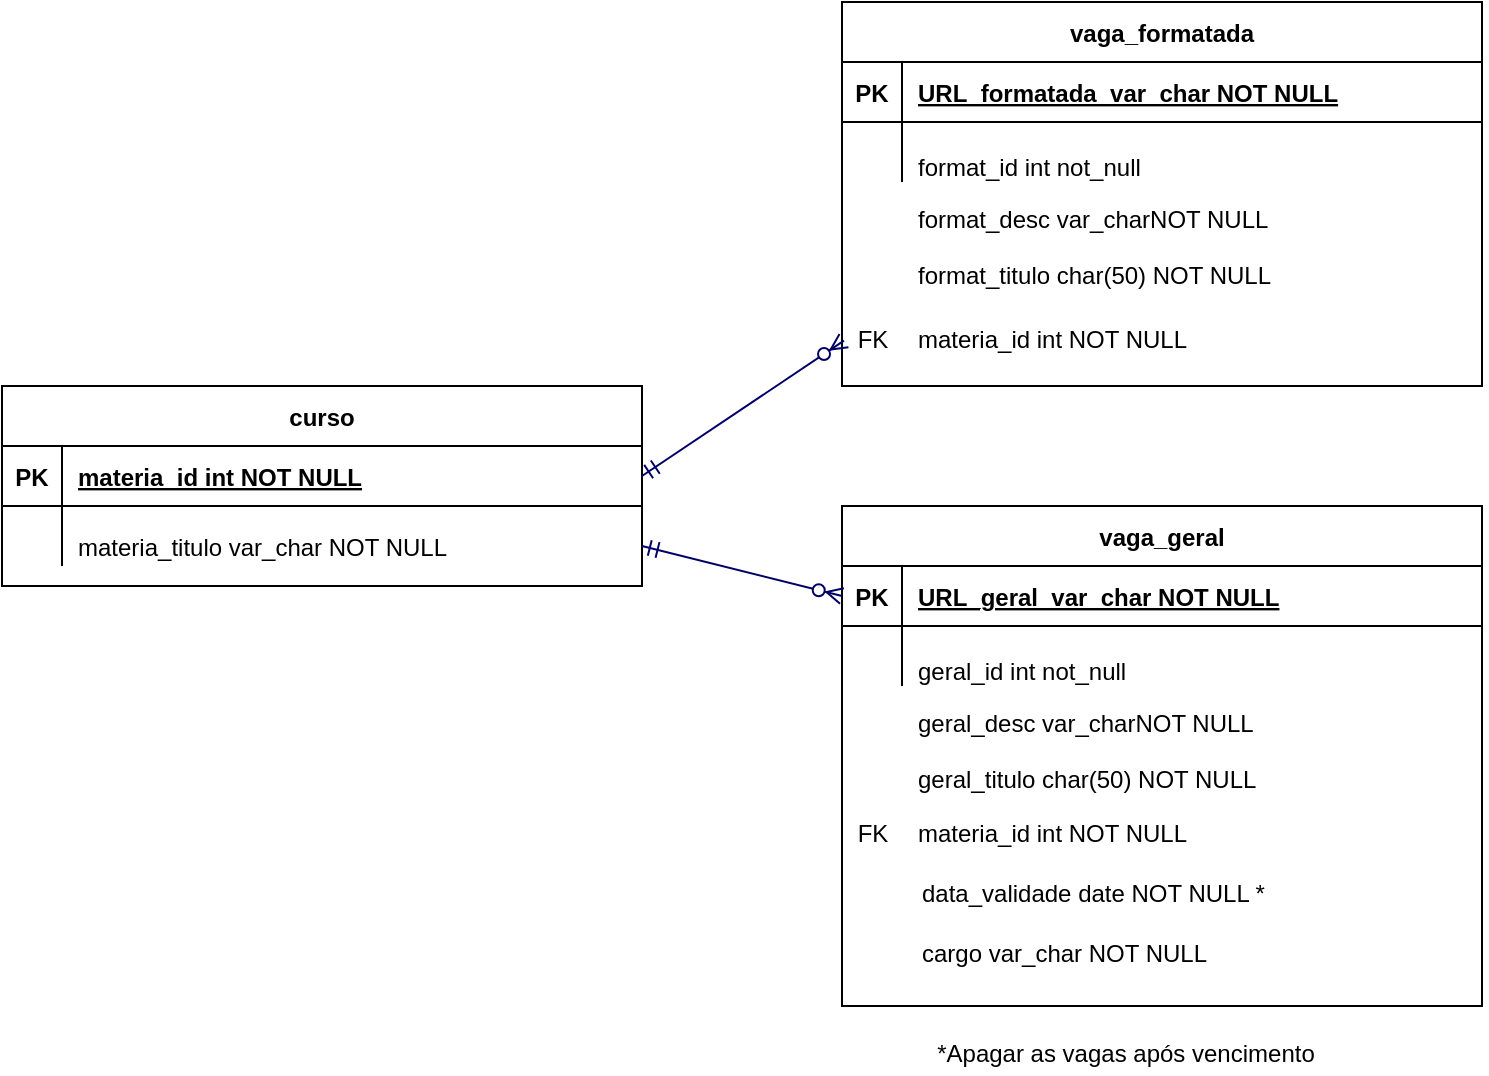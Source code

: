 <mxfile version="15.0.6" type="github" pages="4">
  <diagram id="czYuIRbQ6l2w0m3v4Nq1" name="MER">
    <mxGraphModel dx="1385" dy="659" grid="1" gridSize="10" guides="1" tooltips="1" connect="1" arrows="1" fold="1" page="1" pageScale="1" pageWidth="850" pageHeight="1100" math="0" shadow="0">
      <root>
        <mxCell id="0" />
        <mxCell id="1" parent="0" />
        <mxCell id="hlGLuwuzqGQmsSktjfiK-1" value="vaga_geral" style="shape=table;startSize=30;container=1;collapsible=1;childLayout=tableLayout;fixedRows=1;rowLines=0;fontStyle=1;align=center;resizeLast=1;" parent="1" vertex="1">
          <mxGeometry x="460" y="400" width="320" height="250" as="geometry">
            <mxRectangle x="120" y="120" width="100" height="30" as="alternateBounds" />
          </mxGeometry>
        </mxCell>
        <mxCell id="hlGLuwuzqGQmsSktjfiK-2" value="" style="shape=partialRectangle;collapsible=0;dropTarget=0;pointerEvents=0;fillColor=none;points=[[0,0.5],[1,0.5]];portConstraint=eastwest;top=0;left=0;right=0;bottom=1;" parent="hlGLuwuzqGQmsSktjfiK-1" vertex="1">
          <mxGeometry y="30" width="320" height="30" as="geometry" />
        </mxCell>
        <mxCell id="hlGLuwuzqGQmsSktjfiK-3" value="PK" style="shape=partialRectangle;overflow=hidden;connectable=0;fillColor=none;top=0;left=0;bottom=0;right=0;fontStyle=1;" parent="hlGLuwuzqGQmsSktjfiK-2" vertex="1">
          <mxGeometry width="30" height="30" as="geometry" />
        </mxCell>
        <mxCell id="hlGLuwuzqGQmsSktjfiK-4" value="URL_geral  var_char NOT NULL " style="shape=partialRectangle;overflow=hidden;connectable=0;fillColor=none;top=0;left=0;bottom=0;right=0;align=left;spacingLeft=6;fontStyle=5;" parent="hlGLuwuzqGQmsSktjfiK-2" vertex="1">
          <mxGeometry x="30" width="290" height="30" as="geometry" />
        </mxCell>
        <mxCell id="hlGLuwuzqGQmsSktjfiK-5" value="" style="shape=partialRectangle;collapsible=0;dropTarget=0;pointerEvents=0;fillColor=none;points=[[0,0.5],[1,0.5]];portConstraint=eastwest;top=0;left=0;right=0;bottom=0;" parent="hlGLuwuzqGQmsSktjfiK-1" vertex="1">
          <mxGeometry y="60" width="320" height="30" as="geometry" />
        </mxCell>
        <mxCell id="hlGLuwuzqGQmsSktjfiK-6" value="" style="shape=partialRectangle;overflow=hidden;connectable=0;fillColor=none;top=0;left=0;bottom=0;right=0;" parent="hlGLuwuzqGQmsSktjfiK-5" vertex="1">
          <mxGeometry width="30" height="30" as="geometry" />
        </mxCell>
        <mxCell id="hlGLuwuzqGQmsSktjfiK-7" value="" style="shape=partialRectangle;overflow=hidden;connectable=0;fillColor=none;top=0;left=0;bottom=0;right=0;align=left;spacingLeft=6;" parent="hlGLuwuzqGQmsSktjfiK-5" vertex="1">
          <mxGeometry x="30" width="290" height="30" as="geometry" />
        </mxCell>
        <mxCell id="hlGLuwuzqGQmsSktjfiK-8" value="geral_desc var_charNOT NULL" style="shape=partialRectangle;overflow=hidden;connectable=0;fillColor=none;top=0;left=0;bottom=0;right=0;align=left;spacingLeft=6;" parent="1" vertex="1">
          <mxGeometry x="490" y="493" width="290" height="30" as="geometry" />
        </mxCell>
        <mxCell id="hlGLuwuzqGQmsSktjfiK-9" value="geral_titulo char(50) NOT NULL" style="shape=partialRectangle;overflow=hidden;connectable=0;fillColor=none;top=0;left=0;bottom=0;right=0;align=left;spacingLeft=6;" parent="1" vertex="1">
          <mxGeometry x="490" y="521" width="290" height="30" as="geometry" />
        </mxCell>
        <mxCell id="hlGLuwuzqGQmsSktjfiK-10" value="geral_id int not_null" style="shape=partialRectangle;overflow=hidden;connectable=0;fillColor=none;top=0;left=0;bottom=0;right=0;align=left;spacingLeft=6;" parent="1" vertex="1">
          <mxGeometry x="490" y="467" width="290" height="30" as="geometry" />
        </mxCell>
        <mxCell id="hlGLuwuzqGQmsSktjfiK-11" value="vaga_formatada" style="shape=table;startSize=30;container=1;collapsible=1;childLayout=tableLayout;fixedRows=1;rowLines=0;fontStyle=1;align=center;resizeLast=1;" parent="1" vertex="1">
          <mxGeometry x="460" y="148" width="320" height="192" as="geometry">
            <mxRectangle x="120" y="120" width="100" height="30" as="alternateBounds" />
          </mxGeometry>
        </mxCell>
        <mxCell id="hlGLuwuzqGQmsSktjfiK-12" value="" style="shape=partialRectangle;collapsible=0;dropTarget=0;pointerEvents=0;fillColor=none;points=[[0,0.5],[1,0.5]];portConstraint=eastwest;top=0;left=0;right=0;bottom=1;" parent="hlGLuwuzqGQmsSktjfiK-11" vertex="1">
          <mxGeometry y="30" width="320" height="30" as="geometry" />
        </mxCell>
        <mxCell id="hlGLuwuzqGQmsSktjfiK-13" value="PK" style="shape=partialRectangle;overflow=hidden;connectable=0;fillColor=none;top=0;left=0;bottom=0;right=0;fontStyle=1;" parent="hlGLuwuzqGQmsSktjfiK-12" vertex="1">
          <mxGeometry width="30" height="30" as="geometry" />
        </mxCell>
        <mxCell id="hlGLuwuzqGQmsSktjfiK-14" value="URL_formatada  var_char NOT NULL " style="shape=partialRectangle;overflow=hidden;connectable=0;fillColor=none;top=0;left=0;bottom=0;right=0;align=left;spacingLeft=6;fontStyle=5;" parent="hlGLuwuzqGQmsSktjfiK-12" vertex="1">
          <mxGeometry x="30" width="290" height="30" as="geometry" />
        </mxCell>
        <mxCell id="hlGLuwuzqGQmsSktjfiK-15" value="" style="shape=partialRectangle;collapsible=0;dropTarget=0;pointerEvents=0;fillColor=none;points=[[0,0.5],[1,0.5]];portConstraint=eastwest;top=0;left=0;right=0;bottom=0;" parent="hlGLuwuzqGQmsSktjfiK-11" vertex="1">
          <mxGeometry y="60" width="320" height="30" as="geometry" />
        </mxCell>
        <mxCell id="hlGLuwuzqGQmsSktjfiK-16" value="" style="shape=partialRectangle;overflow=hidden;connectable=0;fillColor=none;top=0;left=0;bottom=0;right=0;" parent="hlGLuwuzqGQmsSktjfiK-15" vertex="1">
          <mxGeometry width="30" height="30" as="geometry" />
        </mxCell>
        <mxCell id="hlGLuwuzqGQmsSktjfiK-17" value="" style="shape=partialRectangle;overflow=hidden;connectable=0;fillColor=none;top=0;left=0;bottom=0;right=0;align=left;spacingLeft=6;" parent="hlGLuwuzqGQmsSktjfiK-15" vertex="1">
          <mxGeometry x="30" width="290" height="30" as="geometry" />
        </mxCell>
        <mxCell id="hlGLuwuzqGQmsSktjfiK-18" value="format_desc var_charNOT NULL" style="shape=partialRectangle;overflow=hidden;connectable=0;fillColor=none;top=0;left=0;bottom=0;right=0;align=left;spacingLeft=6;" parent="1" vertex="1">
          <mxGeometry x="490" y="241" width="290" height="30" as="geometry" />
        </mxCell>
        <mxCell id="hlGLuwuzqGQmsSktjfiK-19" value="format_titulo char(50) NOT NULL" style="shape=partialRectangle;overflow=hidden;connectable=0;fillColor=none;top=0;left=0;bottom=0;right=0;align=left;spacingLeft=6;" parent="1" vertex="1">
          <mxGeometry x="490" y="269" width="290" height="30" as="geometry" />
        </mxCell>
        <mxCell id="hlGLuwuzqGQmsSktjfiK-20" value="format_id int not_null" style="shape=partialRectangle;overflow=hidden;connectable=0;fillColor=none;top=0;left=0;bottom=0;right=0;align=left;spacingLeft=6;" parent="1" vertex="1">
          <mxGeometry x="490" y="215" width="290" height="30" as="geometry" />
        </mxCell>
        <mxCell id="hlGLuwuzqGQmsSktjfiK-21" value="curso" style="shape=table;startSize=30;container=1;collapsible=1;childLayout=tableLayout;fixedRows=1;rowLines=0;fontStyle=1;align=center;resizeLast=1;" parent="1" vertex="1">
          <mxGeometry x="40" y="340" width="320" height="100" as="geometry">
            <mxRectangle x="120" y="120" width="100" height="30" as="alternateBounds" />
          </mxGeometry>
        </mxCell>
        <mxCell id="hlGLuwuzqGQmsSktjfiK-22" value="" style="shape=partialRectangle;collapsible=0;dropTarget=0;pointerEvents=0;fillColor=none;points=[[0,0.5],[1,0.5]];portConstraint=eastwest;top=0;left=0;right=0;bottom=1;" parent="hlGLuwuzqGQmsSktjfiK-21" vertex="1">
          <mxGeometry y="30" width="320" height="30" as="geometry" />
        </mxCell>
        <mxCell id="hlGLuwuzqGQmsSktjfiK-23" value="PK" style="shape=partialRectangle;overflow=hidden;connectable=0;fillColor=none;top=0;left=0;bottom=0;right=0;fontStyle=1;" parent="hlGLuwuzqGQmsSktjfiK-22" vertex="1">
          <mxGeometry width="30" height="30" as="geometry" />
        </mxCell>
        <mxCell id="hlGLuwuzqGQmsSktjfiK-24" value="materia_id int NOT NULL" style="shape=partialRectangle;overflow=hidden;connectable=0;fillColor=none;top=0;left=0;bottom=0;right=0;align=left;spacingLeft=6;fontStyle=5;" parent="hlGLuwuzqGQmsSktjfiK-22" vertex="1">
          <mxGeometry x="30" width="290" height="30" as="geometry" />
        </mxCell>
        <mxCell id="hlGLuwuzqGQmsSktjfiK-25" value="" style="shape=partialRectangle;collapsible=0;dropTarget=0;pointerEvents=0;fillColor=none;points=[[0,0.5],[1,0.5]];portConstraint=eastwest;top=0;left=0;right=0;bottom=0;" parent="hlGLuwuzqGQmsSktjfiK-21" vertex="1">
          <mxGeometry y="60" width="320" height="30" as="geometry" />
        </mxCell>
        <mxCell id="hlGLuwuzqGQmsSktjfiK-26" value="" style="shape=partialRectangle;overflow=hidden;connectable=0;fillColor=none;top=0;left=0;bottom=0;right=0;" parent="hlGLuwuzqGQmsSktjfiK-25" vertex="1">
          <mxGeometry width="30" height="30" as="geometry" />
        </mxCell>
        <mxCell id="hlGLuwuzqGQmsSktjfiK-27" value="" style="shape=partialRectangle;overflow=hidden;connectable=0;fillColor=none;top=0;left=0;bottom=0;right=0;align=left;spacingLeft=6;" parent="hlGLuwuzqGQmsSktjfiK-25" vertex="1">
          <mxGeometry x="30" width="290" height="30" as="geometry" />
        </mxCell>
        <mxCell id="hlGLuwuzqGQmsSktjfiK-28" value="materia_id int NOT NULL" style="shape=partialRectangle;overflow=hidden;connectable=0;fillColor=none;top=0;left=0;bottom=0;right=0;align=left;spacingLeft=6;" parent="1" vertex="1">
          <mxGeometry x="490" y="548" width="290" height="30" as="geometry" />
        </mxCell>
        <mxCell id="hlGLuwuzqGQmsSktjfiK-29" value="FK" style="text;html=1;align=center;verticalAlign=middle;resizable=0;points=[];autosize=1;strokeColor=none;" parent="1" vertex="1">
          <mxGeometry x="460" y="554" width="30" height="20" as="geometry" />
        </mxCell>
        <mxCell id="hlGLuwuzqGQmsSktjfiK-30" value="materia_id int NOT NULL" style="shape=partialRectangle;overflow=hidden;connectable=0;fillColor=none;top=0;left=0;bottom=0;right=0;align=left;spacingLeft=6;" parent="1" vertex="1">
          <mxGeometry x="490" y="301" width="290" height="30" as="geometry" />
        </mxCell>
        <mxCell id="hlGLuwuzqGQmsSktjfiK-31" value="FK" style="text;html=1;align=center;verticalAlign=middle;resizable=0;points=[];autosize=1;strokeColor=none;" parent="1" vertex="1">
          <mxGeometry x="460" y="307" width="30" height="20" as="geometry" />
        </mxCell>
        <mxCell id="R3ozqUevTF7wbkg006Hf-2" value="data_validade date NOT NULL *" style="shape=partialRectangle;overflow=hidden;connectable=0;fillColor=none;top=0;left=0;bottom=0;right=0;align=left;spacingLeft=6;" parent="1" vertex="1">
          <mxGeometry x="492" y="578" width="290" height="30" as="geometry" />
        </mxCell>
        <mxCell id="R3ozqUevTF7wbkg006Hf-3" value="*Apagar as vagas após vencimento" style="text;html=1;strokeColor=none;fillColor=none;align=center;verticalAlign=middle;whiteSpace=wrap;rounded=0;" parent="1" vertex="1">
          <mxGeometry x="492" y="664" width="220" height="20" as="geometry" />
        </mxCell>
        <mxCell id="rCnXIu9rss3aTeOQ9NVy-1" value="materia_titulo var_char NOT NULL" style="shape=partialRectangle;overflow=hidden;connectable=0;fillColor=none;top=0;left=0;bottom=0;right=0;align=left;spacingLeft=6;" parent="1" vertex="1">
          <mxGeometry x="70" y="405" width="290" height="30" as="geometry" />
        </mxCell>
        <mxCell id="pCmWFzZ8pjuEXUEqFDOf-1" value="cargo var_char NOT NULL" style="shape=partialRectangle;overflow=hidden;connectable=0;fillColor=none;top=0;left=0;bottom=0;right=0;align=left;spacingLeft=6;" parent="1" vertex="1">
          <mxGeometry x="492" y="608" width="290" height="30" as="geometry" />
        </mxCell>
        <mxCell id="zHBVvSDw4twC0zRW19pt-10" style="edgeStyle=none;rounded=0;html=1;startArrow=ERmandOne;startFill=0;endArrow=ERzeroToMany;endFill=1;jettySize=auto;orthogonalLoop=1;strokeColor=#000066;fontSize=13;entryX=0.033;entryY=0.517;entryDx=0;entryDy=0;entryPerimeter=0;exitX=1;exitY=0.5;exitDx=0;exitDy=0;" edge="1" parent="1" source="hlGLuwuzqGQmsSktjfiK-22" target="hlGLuwuzqGQmsSktjfiK-31">
          <mxGeometry relative="1" as="geometry">
            <mxPoint x="460" y="270" as="sourcePoint" />
            <mxPoint x="430" y="390" as="targetPoint" />
            <Array as="points" />
          </mxGeometry>
        </mxCell>
        <mxCell id="zHBVvSDw4twC0zRW19pt-11" style="edgeStyle=none;rounded=0;html=1;startArrow=ERmandOne;startFill=0;endArrow=ERzeroToMany;endFill=1;jettySize=auto;orthogonalLoop=1;strokeColor=#000066;fontSize=13;entryX=0;entryY=0.5;entryDx=0;entryDy=0;" edge="1" parent="1" target="hlGLuwuzqGQmsSktjfiK-2">
          <mxGeometry relative="1" as="geometry">
            <mxPoint x="360" y="420" as="sourcePoint" />
            <mxPoint x="470.99" y="327.34" as="targetPoint" />
            <Array as="points" />
          </mxGeometry>
        </mxCell>
      </root>
    </mxGraphModel>
  </diagram>
  <diagram id="5HQZHZXI6CJOZLei4cRY" name="Caso de uso">
    <mxGraphModel dx="1185" dy="659" grid="1" gridSize="10" guides="1" tooltips="1" connect="1" arrows="1" fold="1" page="1" pageScale="1" pageWidth="850" pageHeight="1100" math="0" shadow="0">
      <root>
        <mxCell id="19ek_G5kQp1LX_UoxI3b-0" />
        <mxCell id="19ek_G5kQp1LX_UoxI3b-1" parent="19ek_G5kQp1LX_UoxI3b-0" />
        <mxCell id="v95JeKkRksGh9sBzTp4K-0" value="" style="rounded=1;whiteSpace=wrap;html=1;" parent="19ek_G5kQp1LX_UoxI3b-1" vertex="1">
          <mxGeometry x="340" y="180" width="210" height="390" as="geometry" />
        </mxCell>
        <mxCell id="DesbnE-GQGL-AsB6o-nn-5" style="edgeStyle=orthogonalEdgeStyle;rounded=0;orthogonalLoop=1;jettySize=auto;html=1;entryX=1;entryY=0.5;entryDx=0;entryDy=0;" parent="19ek_G5kQp1LX_UoxI3b-1" source="v95JeKkRksGh9sBzTp4K-1" target="v95JeKkRksGh9sBzTp4K-8" edge="1">
          <mxGeometry relative="1" as="geometry" />
        </mxCell>
        <mxCell id="v95JeKkRksGh9sBzTp4K-1" value="&lt;div&gt;candidato&lt;/div&gt;" style="shape=umlActor;verticalLabelPosition=bottom;verticalAlign=top;html=1;outlineConnect=0;" parent="19ek_G5kQp1LX_UoxI3b-1" vertex="1">
          <mxGeometry x="660" y="250" width="30" height="60" as="geometry" />
        </mxCell>
        <mxCell id="DesbnE-GQGL-AsB6o-nn-7" style="edgeStyle=orthogonalEdgeStyle;rounded=0;orthogonalLoop=1;jettySize=auto;html=1;entryX=0.5;entryY=1;entryDx=0;entryDy=0;" parent="19ek_G5kQp1LX_UoxI3b-1" source="v95JeKkRksGh9sBzTp4K-3" target="v95JeKkRksGh9sBzTp4K-8" edge="1">
          <mxGeometry relative="1" as="geometry" />
        </mxCell>
        <mxCell id="v95JeKkRksGh9sBzTp4K-3" value="/" style="ellipse;whiteSpace=wrap;html=1;" parent="19ek_G5kQp1LX_UoxI3b-1" vertex="1">
          <mxGeometry x="385.5" y="360" width="120" height="60" as="geometry" />
        </mxCell>
        <mxCell id="v95JeKkRksGh9sBzTp4K-6" value="TecBusca" style="text;html=1;strokeColor=none;fillColor=none;align=center;verticalAlign=middle;whiteSpace=wrap;rounded=0;" parent="19ek_G5kQp1LX_UoxI3b-1" vertex="1">
          <mxGeometry x="400" y="200" width="90" height="20" as="geometry" />
        </mxCell>
        <mxCell id="v95JeKkRksGh9sBzTp4K-7" value="&lt;div&gt;Visualizar&lt;/div&gt;&lt;div&gt;vagas&lt;/div&gt;" style="text;html=1;strokeColor=none;fillColor=none;align=center;verticalAlign=middle;whiteSpace=wrap;rounded=0;" parent="19ek_G5kQp1LX_UoxI3b-1" vertex="1">
          <mxGeometry x="402.5" y="376" width="90" height="30" as="geometry" />
        </mxCell>
        <mxCell id="v95JeKkRksGh9sBzTp4K-8" value="" style="ellipse;whiteSpace=wrap;html=1;" parent="19ek_G5kQp1LX_UoxI3b-1" vertex="1">
          <mxGeometry x="385" y="250" width="120" height="60" as="geometry" />
        </mxCell>
        <mxCell id="v95JeKkRksGh9sBzTp4K-9" value="Pesquisar vagas" style="text;html=1;strokeColor=none;fillColor=none;align=center;verticalAlign=middle;whiteSpace=wrap;rounded=0;" parent="19ek_G5kQp1LX_UoxI3b-1" vertex="1">
          <mxGeometry x="400" y="260" width="90" height="40" as="geometry" />
        </mxCell>
        <mxCell id="DesbnE-GQGL-AsB6o-nn-8" style="edgeStyle=orthogonalEdgeStyle;rounded=0;orthogonalLoop=1;jettySize=auto;html=1;entryX=0;entryY=0.5;entryDx=0;entryDy=0;" parent="19ek_G5kQp1LX_UoxI3b-1" source="DesbnE-GQGL-AsB6o-nn-0" target="DesbnE-GQGL-AsB6o-nn-1" edge="1">
          <mxGeometry relative="1" as="geometry" />
        </mxCell>
        <mxCell id="DesbnE-GQGL-AsB6o-nn-0" value="Sistema" style="shape=umlActor;verticalLabelPosition=bottom;verticalAlign=top;html=1;outlineConnect=0;" parent="19ek_G5kQp1LX_UoxI3b-1" vertex="1">
          <mxGeometry x="160" y="470" width="30" height="60" as="geometry" />
        </mxCell>
        <mxCell id="DesbnE-GQGL-AsB6o-nn-1" value="" style="ellipse;whiteSpace=wrap;html=1;" parent="19ek_G5kQp1LX_UoxI3b-1" vertex="1">
          <mxGeometry x="390" y="470" width="115" height="60" as="geometry" />
        </mxCell>
        <mxCell id="DesbnE-GQGL-AsB6o-nn-2" value="Cadastrar vagas" style="text;html=1;strokeColor=none;fillColor=none;align=center;verticalAlign=middle;whiteSpace=wrap;rounded=0;" parent="19ek_G5kQp1LX_UoxI3b-1" vertex="1">
          <mxGeometry x="400" y="480" width="90" height="40" as="geometry" />
        </mxCell>
      </root>
    </mxGraphModel>
  </diagram>
  <diagram id="tID1n13CGh0lt_Elbe-U" name="Diagrama de atividades">
    <mxGraphModel dx="1822" dy="791" grid="1" gridSize="10" guides="1" tooltips="1" connect="1" arrows="1" fold="1" page="0" pageScale="1" pageWidth="850" pageHeight="1100" math="0" shadow="0">
      <root>
        <mxCell id="aurPjL6bR6JKtBZm8IZp-0" />
        <mxCell id="aurPjL6bR6JKtBZm8IZp-1" parent="aurPjL6bR6JKtBZm8IZp-0" />
        <mxCell id="aurPjL6bR6JKtBZm8IZp-7" value="" style="shape=table;startSize=0;container=1;collapsible=0;childLayout=tableLayout;" parent="aurPjL6bR6JKtBZm8IZp-1" vertex="1">
          <mxGeometry x="-80" y="102" width="920" height="658" as="geometry" />
        </mxCell>
        <mxCell id="aurPjL6bR6JKtBZm8IZp-8" value="" style="shape=partialRectangle;collapsible=0;dropTarget=0;pointerEvents=0;fillColor=none;top=0;left=0;bottom=0;right=0;points=[[0,0.5],[1,0.5]];portConstraint=eastwest;" parent="aurPjL6bR6JKtBZm8IZp-7" vertex="1">
          <mxGeometry width="920" height="106" as="geometry" />
        </mxCell>
        <mxCell id="aurPjL6bR6JKtBZm8IZp-9" value="&lt;div&gt;&lt;br&gt;&lt;/div&gt;&lt;div&gt;&lt;br&gt;&lt;/div&gt;" style="shape=partialRectangle;html=1;whiteSpace=wrap;connectable=0;overflow=hidden;fillColor=none;top=0;left=0;bottom=0;right=0;pointerEvents=1;" parent="aurPjL6bR6JKtBZm8IZp-8" vertex="1">
          <mxGeometry width="460" height="106" as="geometry" />
        </mxCell>
        <mxCell id="aurPjL6bR6JKtBZm8IZp-10" value="" style="shape=partialRectangle;html=1;whiteSpace=wrap;connectable=0;overflow=hidden;fillColor=none;top=0;left=0;bottom=0;right=0;pointerEvents=1;" parent="aurPjL6bR6JKtBZm8IZp-8" vertex="1">
          <mxGeometry x="460" width="460" height="106" as="geometry" />
        </mxCell>
        <mxCell id="aurPjL6bR6JKtBZm8IZp-12" value="" style="shape=partialRectangle;collapsible=0;dropTarget=0;pointerEvents=0;fillColor=none;top=0;left=0;bottom=0;right=0;points=[[0,0.5],[1,0.5]];portConstraint=eastwest;" parent="aurPjL6bR6JKtBZm8IZp-7" vertex="1">
          <mxGeometry y="106" width="920" height="552" as="geometry" />
        </mxCell>
        <mxCell id="aurPjL6bR6JKtBZm8IZp-13" value="" style="shape=partialRectangle;html=1;whiteSpace=wrap;connectable=0;overflow=hidden;fillColor=none;top=0;left=0;bottom=0;right=0;pointerEvents=1;" parent="aurPjL6bR6JKtBZm8IZp-12" vertex="1">
          <mxGeometry width="460" height="552" as="geometry" />
        </mxCell>
        <mxCell id="aurPjL6bR6JKtBZm8IZp-14" value="" style="shape=partialRectangle;html=1;whiteSpace=wrap;connectable=0;overflow=hidden;fillColor=none;top=0;left=0;bottom=0;right=0;pointerEvents=1;" parent="aurPjL6bR6JKtBZm8IZp-12" vertex="1">
          <mxGeometry x="460" width="460" height="552" as="geometry" />
        </mxCell>
        <mxCell id="lxFaHfnZ8NVm4HfucrU9-0" value="Scrapper" style="text;html=1;strokeColor=none;fillColor=none;align=center;verticalAlign=middle;whiteSpace=wrap;rounded=0;fontSize=14;" parent="aurPjL6bR6JKtBZm8IZp-1" vertex="1">
          <mxGeometry x="-40" y="102" width="390" height="110" as="geometry" />
        </mxCell>
        <mxCell id="lxFaHfnZ8NVm4HfucrU9-1" value="Classificador&lt;span style=&quot;font-weight: normal&quot;&gt;&lt;font style=&quot;font-size: 14px&quot;&gt; &lt;font style=&quot;font-size: 14px&quot;&gt;Naïve Bayes&lt;/font&gt;&lt;/font&gt;&lt;/span&gt;" style="text;html=1;strokeColor=none;fillColor=none;align=center;verticalAlign=middle;whiteSpace=wrap;rounded=0;fontSize=14;" parent="aurPjL6bR6JKtBZm8IZp-1" vertex="1">
          <mxGeometry x="420" y="102" width="390" height="110" as="geometry" />
        </mxCell>
        <mxCell id="naWIAP0rL2fQ-8MfCSMc-4" style="edgeStyle=orthogonalEdgeStyle;rounded=0;orthogonalLoop=1;jettySize=auto;html=1;entryX=0.5;entryY=0;entryDx=0;entryDy=0;" edge="1" parent="aurPjL6bR6JKtBZm8IZp-1" source="vH5uTCs458pLMklBIXI0-0" target="naWIAP0rL2fQ-8MfCSMc-0">
          <mxGeometry relative="1" as="geometry" />
        </mxCell>
        <mxCell id="vH5uTCs458pLMklBIXI0-0" value="" style="ellipse;whiteSpace=wrap;html=1;fontSize=14;fillColor=#000000;" parent="aurPjL6bR6JKtBZm8IZp-1" vertex="1">
          <mxGeometry x="164" y="260" width="10" height="10" as="geometry" />
        </mxCell>
        <mxCell id="naWIAP0rL2fQ-8MfCSMc-11" style="edgeStyle=orthogonalEdgeStyle;rounded=0;orthogonalLoop=1;jettySize=auto;html=1;exitX=0.5;exitY=1;exitDx=0;exitDy=0;entryX=0.25;entryY=0;entryDx=0;entryDy=0;" edge="1" parent="aurPjL6bR6JKtBZm8IZp-1" source="vH5uTCs458pLMklBIXI0-1" target="naWIAP0rL2fQ-8MfCSMc-9">
          <mxGeometry relative="1" as="geometry" />
        </mxCell>
        <mxCell id="vH5uTCs458pLMklBIXI0-1" value="Coleta dados públicos sobre vagas de emprego" style="rounded=1;whiteSpace=wrap;html=1;fontSize=14;fillColor=#FFFFFF;" parent="aurPjL6bR6JKtBZm8IZp-1" vertex="1">
          <mxGeometry x="-30" y="415.5" width="170" height="60" as="geometry" />
        </mxCell>
        <mxCell id="vH5uTCs458pLMklBIXI0-25" style="edgeStyle=orthogonalEdgeStyle;rounded=0;orthogonalLoop=1;jettySize=auto;html=1;entryX=0.5;entryY=0;entryDx=0;entryDy=0;fontSize=14;" parent="aurPjL6bR6JKtBZm8IZp-1" source="vH5uTCs458pLMklBIXI0-6" target="vH5uTCs458pLMklBIXI0-8" edge="1">
          <mxGeometry relative="1" as="geometry" />
        </mxCell>
        <mxCell id="vH5uTCs458pLMklBIXI0-6" value="Cria modelo &lt;span&gt;matemático&lt;/span&gt; de probabilidade das vagas " style="rounded=1;whiteSpace=wrap;html=1;fontSize=14;fillColor=#FFFFFF;" parent="aurPjL6bR6JKtBZm8IZp-1" vertex="1">
          <mxGeometry x="530" y="283.25" width="200" height="99" as="geometry" />
        </mxCell>
        <mxCell id="vH5uTCs458pLMklBIXI0-38" style="edgeStyle=orthogonalEdgeStyle;rounded=0;orthogonalLoop=1;jettySize=auto;html=1;entryX=0.5;entryY=0;entryDx=0;entryDy=0;fontSize=14;" parent="aurPjL6bR6JKtBZm8IZp-1" source="vH5uTCs458pLMklBIXI0-8" target="vH5uTCs458pLMklBIXI0-10" edge="1">
          <mxGeometry relative="1" as="geometry" />
        </mxCell>
        <mxCell id="vH5uTCs458pLMklBIXI0-8" value="Adiciona o curso mais &lt;span&gt;&lt;span&gt;provável&lt;/span&gt;&lt;/span&gt; para a vaga" style="rounded=1;whiteSpace=wrap;html=1;fontSize=14;fillColor=#FFFFFF;" parent="aurPjL6bR6JKtBZm8IZp-1" vertex="1">
          <mxGeometry x="545" y="443.25" width="170" height="60" as="geometry" />
        </mxCell>
        <mxCell id="na8McflsTY5gKP1Aiji4-3" style="edgeStyle=orthogonalEdgeStyle;rounded=0;orthogonalLoop=1;jettySize=auto;html=1;entryX=0.5;entryY=0;entryDx=0;entryDy=0;" edge="1" parent="aurPjL6bR6JKtBZm8IZp-1" source="vH5uTCs458pLMklBIXI0-10" target="na8McflsTY5gKP1Aiji4-1">
          <mxGeometry relative="1" as="geometry" />
        </mxCell>
        <mxCell id="vH5uTCs458pLMklBIXI0-10" value="Armazena vagas no banco de dados" style="rounded=1;whiteSpace=wrap;html=1;fontSize=14;fillColor=#FFFFFF;" parent="aurPjL6bR6JKtBZm8IZp-1" vertex="1">
          <mxGeometry x="537.5" y="573.25" width="185" height="63.5" as="geometry" />
        </mxCell>
        <mxCell id="naWIAP0rL2fQ-8MfCSMc-10" style="edgeStyle=orthogonalEdgeStyle;rounded=0;orthogonalLoop=1;jettySize=auto;html=1;entryX=0.75;entryY=0;entryDx=0;entryDy=0;" edge="1" parent="aurPjL6bR6JKtBZm8IZp-1" source="vH5uTCs458pLMklBIXI0-20" target="naWIAP0rL2fQ-8MfCSMc-9">
          <mxGeometry relative="1" as="geometry" />
        </mxCell>
        <mxCell id="vH5uTCs458pLMklBIXI0-20" value="Coleta dados públicos sobre vagas de emprego classificadas com os cursos da FATEC Indaiatuba" style="rounded=1;whiteSpace=wrap;html=1;fontSize=14;fillColor=#FFFFFF;" parent="aurPjL6bR6JKtBZm8IZp-1" vertex="1">
          <mxGeometry x="170" y="415.5" width="170" height="140" as="geometry" />
        </mxCell>
        <mxCell id="naWIAP0rL2fQ-8MfCSMc-5" style="edgeStyle=orthogonalEdgeStyle;rounded=0;orthogonalLoop=1;jettySize=auto;html=1;exitX=0.25;exitY=1;exitDx=0;exitDy=0;" edge="1" parent="aurPjL6bR6JKtBZm8IZp-1" source="naWIAP0rL2fQ-8MfCSMc-0" target="vH5uTCs458pLMklBIXI0-1">
          <mxGeometry relative="1" as="geometry" />
        </mxCell>
        <mxCell id="naWIAP0rL2fQ-8MfCSMc-6" style="edgeStyle=orthogonalEdgeStyle;rounded=0;orthogonalLoop=1;jettySize=auto;html=1;exitX=0.75;exitY=1;exitDx=0;exitDy=0;entryX=0.5;entryY=0;entryDx=0;entryDy=0;" edge="1" parent="aurPjL6bR6JKtBZm8IZp-1" source="naWIAP0rL2fQ-8MfCSMc-0" target="vH5uTCs458pLMklBIXI0-20">
          <mxGeometry relative="1" as="geometry" />
        </mxCell>
        <mxCell id="naWIAP0rL2fQ-8MfCSMc-0" value="" style="rounded=0;whiteSpace=wrap;html=1;fillColor=#000000;" vertex="1" parent="aurPjL6bR6JKtBZm8IZp-1">
          <mxGeometry x="84" y="330" width="170" height="10" as="geometry" />
        </mxCell>
        <mxCell id="naWIAP0rL2fQ-8MfCSMc-12" style="edgeStyle=orthogonalEdgeStyle;rounded=0;orthogonalLoop=1;jettySize=auto;html=1;entryX=0.5;entryY=0;entryDx=0;entryDy=0;exitX=0.5;exitY=1;exitDx=0;exitDy=0;" edge="1" parent="aurPjL6bR6JKtBZm8IZp-1" source="naWIAP0rL2fQ-8MfCSMc-9" target="vH5uTCs458pLMklBIXI0-6">
          <mxGeometry relative="1" as="geometry">
            <Array as="points">
              <mxPoint x="169" y="670" />
              <mxPoint x="400" y="670" />
              <mxPoint x="400" y="263" />
              <mxPoint x="630" y="263" />
            </Array>
          </mxGeometry>
        </mxCell>
        <mxCell id="naWIAP0rL2fQ-8MfCSMc-9" value="" style="rounded=0;whiteSpace=wrap;html=1;fillColor=#000000;" vertex="1" parent="aurPjL6bR6JKtBZm8IZp-1">
          <mxGeometry x="84" y="636.75" width="170" height="10" as="geometry" />
        </mxCell>
        <mxCell id="na8McflsTY5gKP1Aiji4-0" value="" style="ellipse;whiteSpace=wrap;html=1;fillColor=#FFFFFF;" vertex="1" parent="aurPjL6bR6JKtBZm8IZp-1">
          <mxGeometry x="620" y="680" width="20" height="20" as="geometry" />
        </mxCell>
        <mxCell id="na8McflsTY5gKP1Aiji4-1" value="" style="ellipse;whiteSpace=wrap;html=1;fillColor=#000000;" vertex="1" parent="aurPjL6bR6JKtBZm8IZp-1">
          <mxGeometry x="622.5" y="682.5" width="15" height="15" as="geometry" />
        </mxCell>
      </root>
    </mxGraphModel>
  </diagram>
  <diagram id="aisuCKKcL6ie5D2Abgce" name="Backend">
    <mxGraphModel dx="1422" dy="791" grid="1" gridSize="10" guides="1" tooltips="1" connect="1" arrows="1" fold="1" page="1" pageScale="1" pageWidth="850" pageHeight="1100" math="0" shadow="0">
      <root>
        <mxCell id="ZbOP_SiQyYZVw6nDdga3-0" />
        <mxCell id="ZbOP_SiQyYZVw6nDdga3-1" parent="ZbOP_SiQyYZVw6nDdga3-0" />
        <mxCell id="8CTW8WGa_6YBMdzI0ur9-19" style="edgeStyle=orthogonalEdgeStyle;rounded=0;orthogonalLoop=1;jettySize=auto;html=1;entryX=0.75;entryY=0;entryDx=0;entryDy=0;" edge="1" parent="ZbOP_SiQyYZVw6nDdga3-1" source="ZbOP_SiQyYZVw6nDdga3-3" target="8CTW8WGa_6YBMdzI0ur9-18">
          <mxGeometry relative="1" as="geometry" />
        </mxCell>
        <mxCell id="ZbOP_SiQyYZVw6nDdga3-3" value="Coleta dados públicos sobre vagas de emprego" style="rounded=1;whiteSpace=wrap;html=1;gradientColor=none;fillColor=#FFFFFF;" parent="ZbOP_SiQyYZVw6nDdga3-1" vertex="1">
          <mxGeometry x="449" y="241" width="170" height="80" as="geometry" />
        </mxCell>
        <mxCell id="8CTW8WGa_6YBMdzI0ur9-20" style="edgeStyle=orthogonalEdgeStyle;rounded=0;orthogonalLoop=1;jettySize=auto;html=1;entryX=0.25;entryY=0;entryDx=0;entryDy=0;" edge="1" parent="ZbOP_SiQyYZVw6nDdga3-1" source="S-wmxlLMF9Ut2aDjri9g-0" target="8CTW8WGa_6YBMdzI0ur9-18">
          <mxGeometry relative="1" as="geometry" />
        </mxCell>
        <mxCell id="S-wmxlLMF9Ut2aDjri9g-0" value="&lt;font style=&quot;font-size: 12px&quot;&gt;Coleta dados públicos sobre vagas de emprego classificadas com os cursos da FATEC Indaiatuba&lt;/font&gt;" style="rounded=1;whiteSpace=wrap;html=1;fontSize=14;fillColor=#FFFFFF;" parent="ZbOP_SiQyYZVw6nDdga3-1" vertex="1">
          <mxGeometry x="180" y="220" width="221" height="130" as="geometry" />
        </mxCell>
        <mxCell id="XmwQlb7fUhFF0hy-sNln-1" value="" style="edgeStyle=orthogonalEdgeStyle;rounded=0;orthogonalLoop=1;jettySize=auto;html=1;" parent="ZbOP_SiQyYZVw6nDdga3-1" source="x2gcA0a4yG7n2q50RaGc-0" target="XmwQlb7fUhFF0hy-sNln-0" edge="1">
          <mxGeometry relative="1" as="geometry" />
        </mxCell>
        <mxCell id="x2gcA0a4yG7n2q50RaGc-0" value="Cria modelo &lt;span&gt;matemático&lt;/span&gt; de probabilidade das vagas " style="rounded=1;whiteSpace=wrap;html=1;fontSize=14;fillColor=#FFFFFF;" parent="ZbOP_SiQyYZVw6nDdga3-1" vertex="1">
          <mxGeometry x="326" y="488" width="200" height="119" as="geometry" />
        </mxCell>
        <mxCell id="lp4mQN0Nt_HTfP5l72bY-1" value="" style="edgeStyle=orthogonalEdgeStyle;rounded=0;orthogonalLoop=1;jettySize=auto;html=1;" parent="ZbOP_SiQyYZVw6nDdga3-1" source="XmwQlb7fUhFF0hy-sNln-0" target="lp4mQN0Nt_HTfP5l72bY-0" edge="1">
          <mxGeometry relative="1" as="geometry" />
        </mxCell>
        <mxCell id="XmwQlb7fUhFF0hy-sNln-0" value="Adiciona o curso mais &lt;span&gt;&lt;span&gt;provável&lt;/span&gt;&lt;/span&gt; para a vaga" style="rounded=1;whiteSpace=wrap;html=1;fontSize=14;fillColor=#FFFFFF;" parent="ZbOP_SiQyYZVw6nDdga3-1" vertex="1">
          <mxGeometry x="341" y="655" width="170" height="60" as="geometry" />
        </mxCell>
        <mxCell id="8CTW8WGa_6YBMdzI0ur9-24" style="edgeStyle=orthogonalEdgeStyle;rounded=0;orthogonalLoop=1;jettySize=auto;html=1;entryX=0.5;entryY=0;entryDx=0;entryDy=0;" edge="1" parent="ZbOP_SiQyYZVw6nDdga3-1" source="lp4mQN0Nt_HTfP5l72bY-0" target="8CTW8WGa_6YBMdzI0ur9-23">
          <mxGeometry relative="1" as="geometry" />
        </mxCell>
        <mxCell id="lp4mQN0Nt_HTfP5l72bY-0" value="Armazena vagas no banco de dados" style="rounded=1;whiteSpace=wrap;html=1;fontSize=14;fillColor=#FFFFFF;" parent="ZbOP_SiQyYZVw6nDdga3-1" vertex="1">
          <mxGeometry x="334" y="790" width="185" height="63.5" as="geometry" />
        </mxCell>
        <mxCell id="8CTW8WGa_6YBMdzI0ur9-16" style="edgeStyle=orthogonalEdgeStyle;rounded=0;orthogonalLoop=1;jettySize=auto;html=1;exitX=0.25;exitY=1;exitDx=0;exitDy=0;entryX=0.447;entryY=-0.008;entryDx=0;entryDy=0;entryPerimeter=0;" edge="1" parent="ZbOP_SiQyYZVw6nDdga3-1" source="8CTW8WGa_6YBMdzI0ur9-5" target="S-wmxlLMF9Ut2aDjri9g-0">
          <mxGeometry relative="1" as="geometry" />
        </mxCell>
        <mxCell id="8CTW8WGa_6YBMdzI0ur9-17" style="edgeStyle=orthogonalEdgeStyle;rounded=0;orthogonalLoop=1;jettySize=auto;html=1;exitX=0.75;exitY=1;exitDx=0;exitDy=0;entryX=0.5;entryY=0;entryDx=0;entryDy=0;" edge="1" parent="ZbOP_SiQyYZVw6nDdga3-1" source="8CTW8WGa_6YBMdzI0ur9-5" target="ZbOP_SiQyYZVw6nDdga3-3">
          <mxGeometry relative="1" as="geometry">
            <Array as="points">
              <mxPoint x="469" y="180" />
              <mxPoint x="534" y="180" />
            </Array>
          </mxGeometry>
        </mxCell>
        <mxCell id="8CTW8WGa_6YBMdzI0ur9-5" value="" style="rounded=0;whiteSpace=wrap;html=1;fillColor=#000000;" vertex="1" parent="ZbOP_SiQyYZVw6nDdga3-1">
          <mxGeometry x="341" y="140" width="170" height="10" as="geometry" />
        </mxCell>
        <mxCell id="8CTW8WGa_6YBMdzI0ur9-15" style="edgeStyle=orthogonalEdgeStyle;rounded=0;orthogonalLoop=1;jettySize=auto;html=1;entryX=0.5;entryY=0;entryDx=0;entryDy=0;" edge="1" parent="ZbOP_SiQyYZVw6nDdga3-1" source="8CTW8WGa_6YBMdzI0ur9-14" target="8CTW8WGa_6YBMdzI0ur9-5">
          <mxGeometry relative="1" as="geometry" />
        </mxCell>
        <mxCell id="8CTW8WGa_6YBMdzI0ur9-14" value="" style="ellipse;whiteSpace=wrap;html=1;fillColor=#000000;" vertex="1" parent="ZbOP_SiQyYZVw6nDdga3-1">
          <mxGeometry x="416" y="80" width="20" height="20" as="geometry" />
        </mxCell>
        <mxCell id="8CTW8WGa_6YBMdzI0ur9-21" style="edgeStyle=orthogonalEdgeStyle;rounded=0;orthogonalLoop=1;jettySize=auto;html=1;entryX=0.5;entryY=0;entryDx=0;entryDy=0;" edge="1" parent="ZbOP_SiQyYZVw6nDdga3-1" source="8CTW8WGa_6YBMdzI0ur9-18" target="x2gcA0a4yG7n2q50RaGc-0">
          <mxGeometry relative="1" as="geometry" />
        </mxCell>
        <mxCell id="8CTW8WGa_6YBMdzI0ur9-18" value="" style="rounded=0;whiteSpace=wrap;html=1;fillColor=#000000;" vertex="1" parent="ZbOP_SiQyYZVw6nDdga3-1">
          <mxGeometry x="341" y="410" width="170" height="10" as="geometry" />
        </mxCell>
        <mxCell id="8CTW8WGa_6YBMdzI0ur9-23" value="" style="ellipse;whiteSpace=wrap;html=1;fillColor=#FFFFFF;" vertex="1" parent="ZbOP_SiQyYZVw6nDdga3-1">
          <mxGeometry x="417" y="920" width="20" height="20" as="geometry" />
        </mxCell>
        <mxCell id="8CTW8WGa_6YBMdzI0ur9-25" value="" style="ellipse;whiteSpace=wrap;html=1;fillColor=#000000;" vertex="1" parent="ZbOP_SiQyYZVw6nDdga3-1">
          <mxGeometry x="419.5" y="922.5" width="15" height="15" as="geometry" />
        </mxCell>
      </root>
    </mxGraphModel>
  </diagram>
</mxfile>
